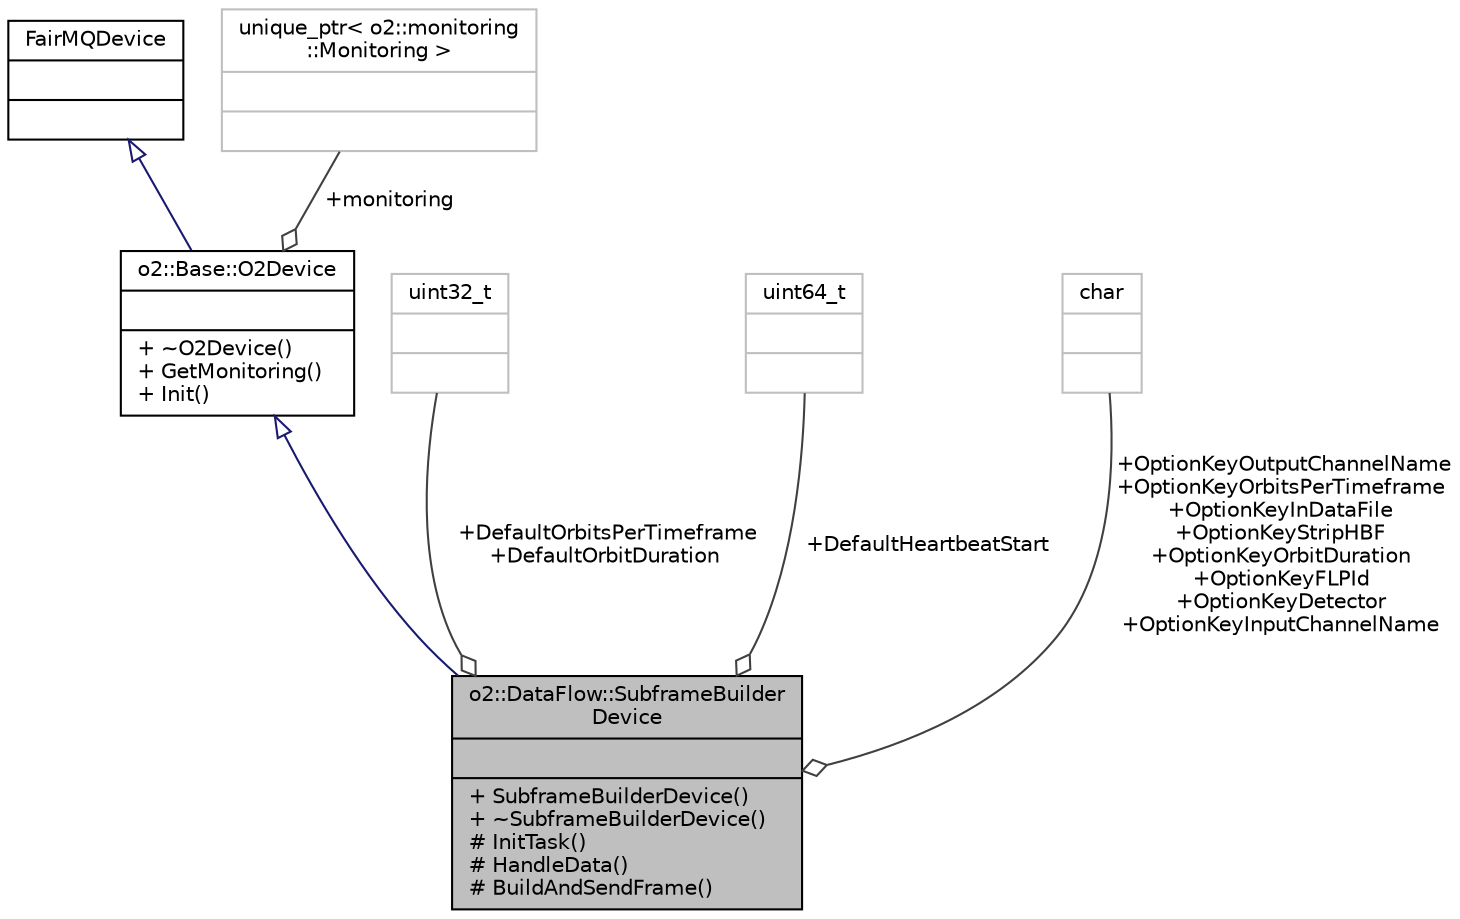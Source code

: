digraph "o2::DataFlow::SubframeBuilderDevice"
{
 // INTERACTIVE_SVG=YES
  bgcolor="transparent";
  edge [fontname="Helvetica",fontsize="10",labelfontname="Helvetica",labelfontsize="10"];
  node [fontname="Helvetica",fontsize="10",shape=record];
  Node1 [label="{o2::DataFlow::SubframeBuilder\lDevice\n||+ SubframeBuilderDevice()\l+ ~SubframeBuilderDevice()\l# InitTask()\l# HandleData()\l# BuildAndSendFrame()\l}",height=0.2,width=0.4,color="black", fillcolor="grey75", style="filled" fontcolor="black"];
  Node2 -> Node1 [dir="back",color="midnightblue",fontsize="10",style="solid",arrowtail="onormal",fontname="Helvetica"];
  Node2 [label="{o2::Base::O2Device\n||+ ~O2Device()\l+ GetMonitoring()\l+ Init()\l}",height=0.2,width=0.4,color="black",URL="$da/df6/classo2_1_1Base_1_1O2Device.html"];
  Node3 -> Node2 [dir="back",color="midnightblue",fontsize="10",style="solid",arrowtail="onormal",fontname="Helvetica"];
  Node3 [label="{FairMQDevice\n||}",height=0.2,width=0.4,color="black",URL="$db/dfe/classFairMQDevice.html"];
  Node4 -> Node2 [color="grey25",fontsize="10",style="solid",label=" +monitoring" ,arrowhead="odiamond",fontname="Helvetica"];
  Node4 [label="{unique_ptr\< o2::monitoring\l::Monitoring \>\n||}",height=0.2,width=0.4,color="grey75"];
  Node5 -> Node1 [color="grey25",fontsize="10",style="solid",label=" +DefaultOrbitsPerTimeframe\n+DefaultOrbitDuration" ,arrowhead="odiamond",fontname="Helvetica"];
  Node5 [label="{uint32_t\n||}",height=0.2,width=0.4,color="grey75"];
  Node6 -> Node1 [color="grey25",fontsize="10",style="solid",label=" +DefaultHeartbeatStart" ,arrowhead="odiamond",fontname="Helvetica"];
  Node6 [label="{uint64_t\n||}",height=0.2,width=0.4,color="grey75"];
  Node7 -> Node1 [color="grey25",fontsize="10",style="solid",label=" +OptionKeyOutputChannelName\n+OptionKeyOrbitsPerTimeframe\n+OptionKeyInDataFile\n+OptionKeyStripHBF\n+OptionKeyOrbitDuration\n+OptionKeyFLPId\n+OptionKeyDetector\n+OptionKeyInputChannelName" ,arrowhead="odiamond",fontname="Helvetica"];
  Node7 [label="{char\n||}",height=0.2,width=0.4,color="grey75"];
}
